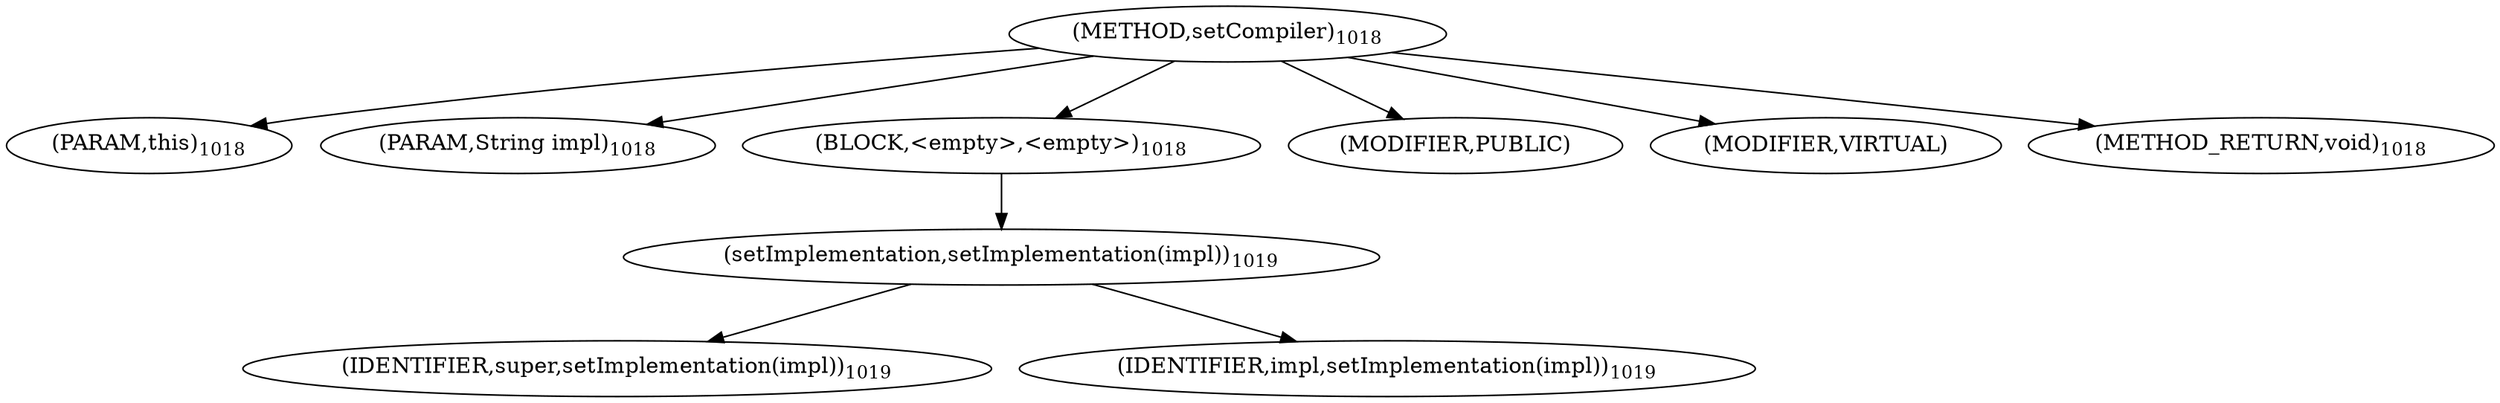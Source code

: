 digraph "setCompiler" {  
"1974" [label = <(METHOD,setCompiler)<SUB>1018</SUB>> ]
"1975" [label = <(PARAM,this)<SUB>1018</SUB>> ]
"1976" [label = <(PARAM,String impl)<SUB>1018</SUB>> ]
"1977" [label = <(BLOCK,&lt;empty&gt;,&lt;empty&gt;)<SUB>1018</SUB>> ]
"1978" [label = <(setImplementation,setImplementation(impl))<SUB>1019</SUB>> ]
"1979" [label = <(IDENTIFIER,super,setImplementation(impl))<SUB>1019</SUB>> ]
"1980" [label = <(IDENTIFIER,impl,setImplementation(impl))<SUB>1019</SUB>> ]
"1981" [label = <(MODIFIER,PUBLIC)> ]
"1982" [label = <(MODIFIER,VIRTUAL)> ]
"1983" [label = <(METHOD_RETURN,void)<SUB>1018</SUB>> ]
  "1974" -> "1975" 
  "1974" -> "1976" 
  "1974" -> "1977" 
  "1974" -> "1981" 
  "1974" -> "1982" 
  "1974" -> "1983" 
  "1977" -> "1978" 
  "1978" -> "1979" 
  "1978" -> "1980" 
}
